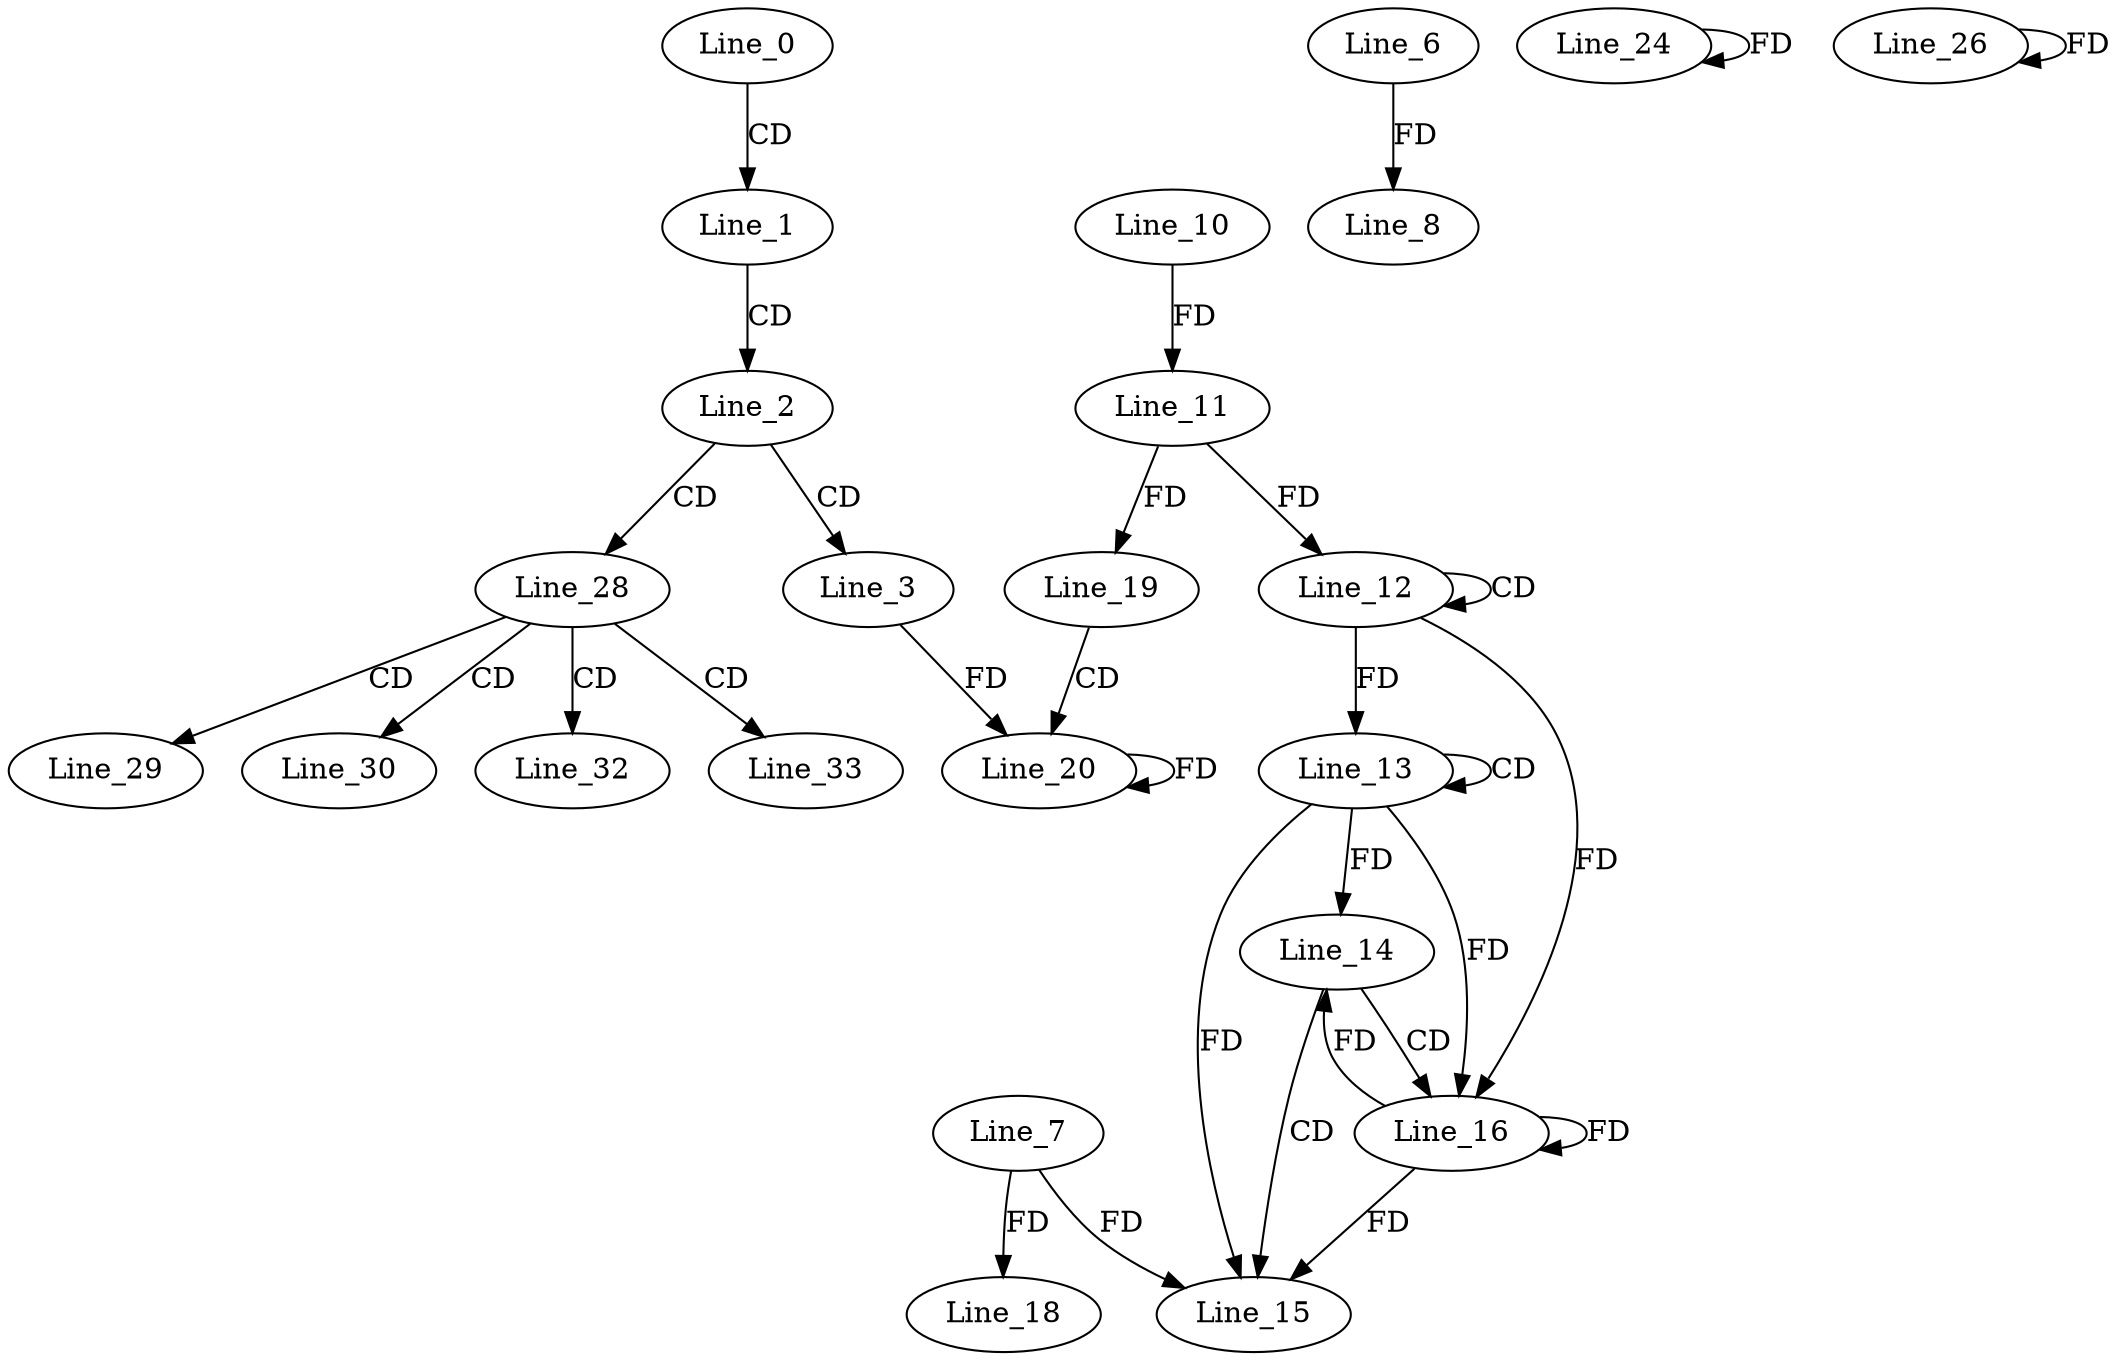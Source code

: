 digraph G {
  Line_0;
  Line_1;
  Line_2;
  Line_3;
  Line_6;
  Line_8;
  Line_10;
  Line_11;
  Line_12;
  Line_12;
  Line_11;
  Line_13;
  Line_13;
  Line_14;
  Line_15;
  Line_7;
  Line_16;
  Line_16;
  Line_18;
  Line_19;
  Line_19;
  Line_20;
  Line_24;
  Line_26;
  Line_28;
  Line_29;
  Line_30;
  Line_32;
  Line_33;
  Line_0 -> Line_1 [ label="CD" ];
  Line_1 -> Line_2 [ label="CD" ];
  Line_2 -> Line_3 [ label="CD" ];
  Line_6 -> Line_8 [ label="FD" ];
  Line_10 -> Line_11 [ label="FD" ];
  Line_12 -> Line_12 [ label="CD" ];
  Line_11 -> Line_12 [ label="FD" ];
  Line_13 -> Line_13 [ label="CD" ];
  Line_12 -> Line_13 [ label="FD" ];
  Line_13 -> Line_14 [ label="FD" ];
  Line_14 -> Line_15 [ label="CD" ];
  Line_7 -> Line_15 [ label="FD" ];
  Line_13 -> Line_15 [ label="FD" ];
  Line_14 -> Line_16 [ label="CD" ];
  Line_16 -> Line_16 [ label="FD" ];
  Line_13 -> Line_16 [ label="FD" ];
  Line_12 -> Line_16 [ label="FD" ];
  Line_7 -> Line_18 [ label="FD" ];
  Line_11 -> Line_19 [ label="FD" ];
  Line_19 -> Line_20 [ label="CD" ];
  Line_3 -> Line_20 [ label="FD" ];
  Line_20 -> Line_20 [ label="FD" ];
  Line_24 -> Line_24 [ label="FD" ];
  Line_26 -> Line_26 [ label="FD" ];
  Line_2 -> Line_28 [ label="CD" ];
  Line_28 -> Line_29 [ label="CD" ];
  Line_28 -> Line_30 [ label="CD" ];
  Line_28 -> Line_32 [ label="CD" ];
  Line_28 -> Line_33 [ label="CD" ];
  Line_16 -> Line_14 [ label="FD" ];
  Line_16 -> Line_15 [ label="FD" ];
}
